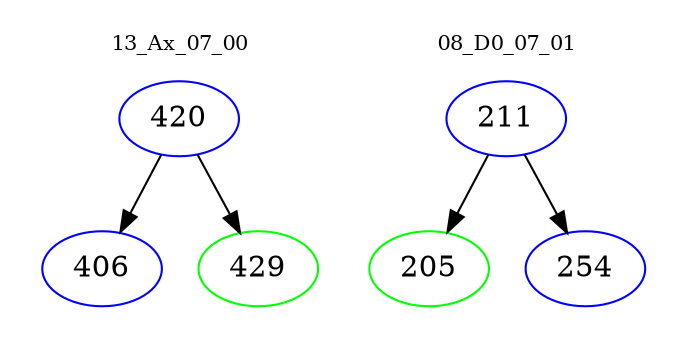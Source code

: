 digraph{
subgraph cluster_0 {
color = white
label = "13_Ax_07_00";
fontsize=10;
T0_420 [label="420", color="blue"]
T0_420 -> T0_406 [color="black"]
T0_406 [label="406", color="blue"]
T0_420 -> T0_429 [color="black"]
T0_429 [label="429", color="green"]
}
subgraph cluster_1 {
color = white
label = "08_D0_07_01";
fontsize=10;
T1_211 [label="211", color="blue"]
T1_211 -> T1_205 [color="black"]
T1_205 [label="205", color="green"]
T1_211 -> T1_254 [color="black"]
T1_254 [label="254", color="blue"]
}
}
